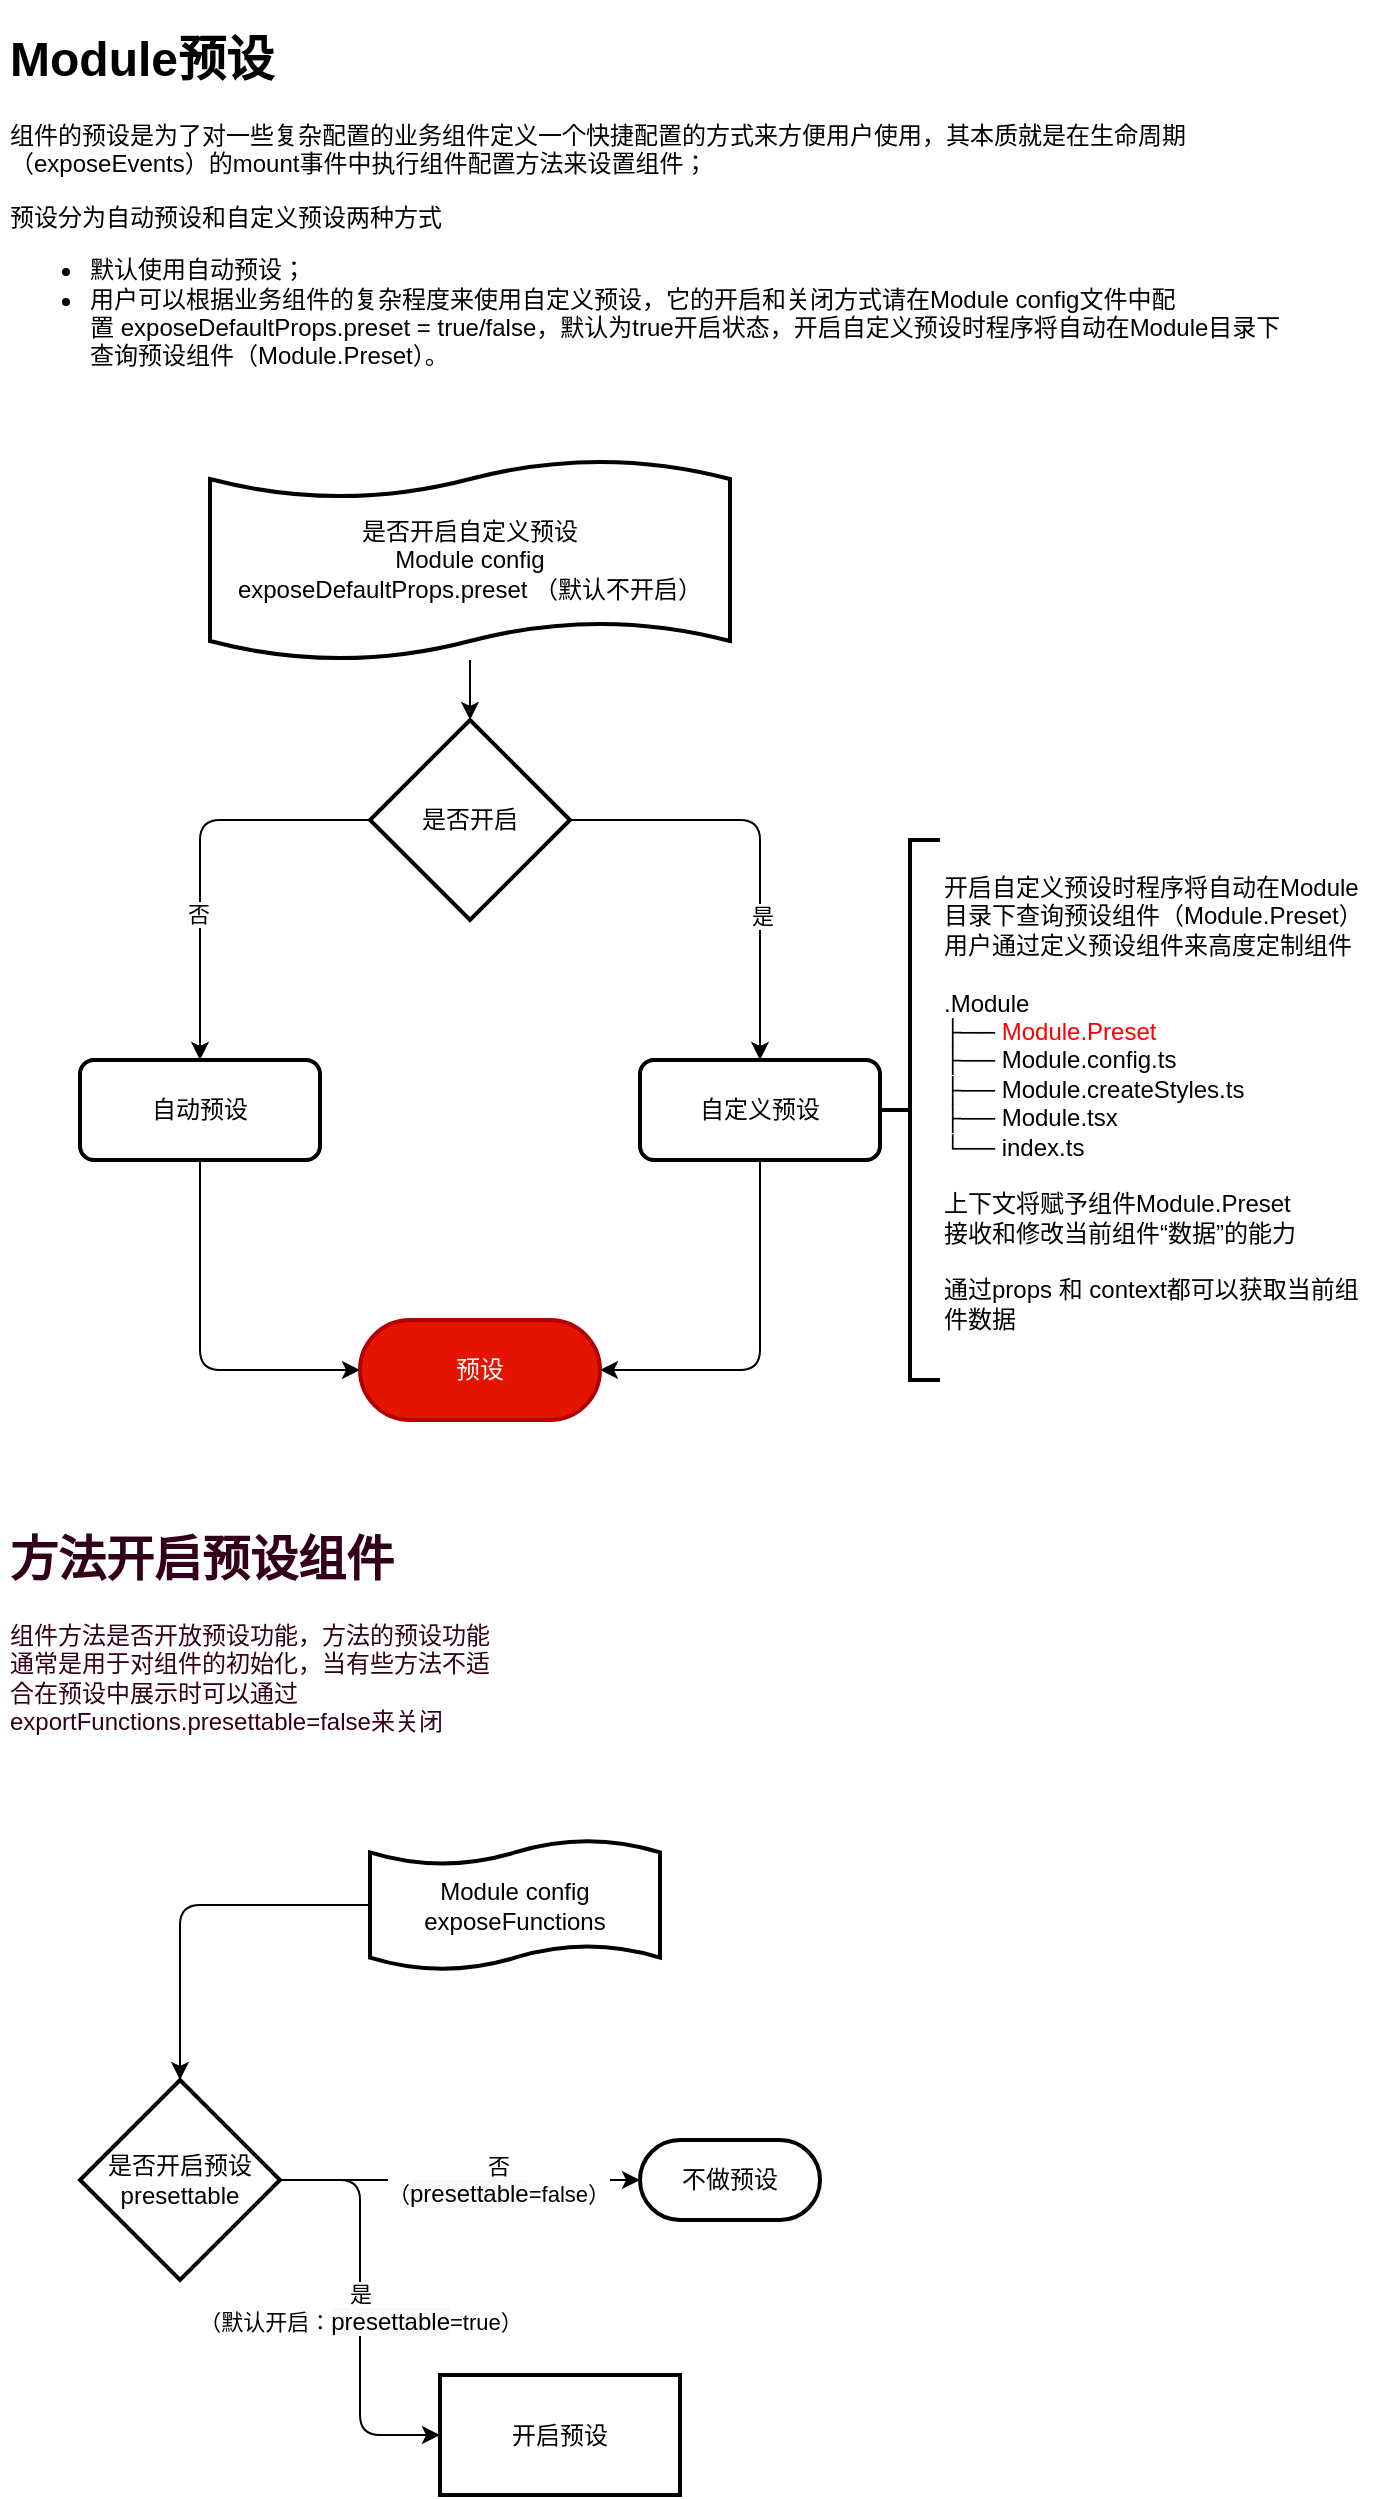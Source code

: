 <mxfile>
    <diagram id="vDk-3dCd-wP7hwEjbzUj" name="第 1 页">
        <mxGraphModel dx="836" dy="645" grid="1" gridSize="10" guides="1" tooltips="1" connect="1" arrows="1" fold="1" page="1" pageScale="1" pageWidth="827" pageHeight="1169" math="0" shadow="0">
            <root>
                <mxCell id="0"/>
                <mxCell id="1" parent="0"/>
                <mxCell id="14" value="" style="edgeStyle=orthogonalEdgeStyle;html=1;strokeColor=default;" edge="1" parent="1" source="2" target="3">
                    <mxGeometry relative="1" as="geometry"/>
                </mxCell>
                <mxCell id="2" value="Module config&lt;br&gt;exposeFunctions" style="shape=tape;whiteSpace=wrap;html=1;strokeWidth=2;size=0.19" vertex="1" parent="1">
                    <mxGeometry x="215" y="940" width="145" height="65" as="geometry"/>
                </mxCell>
                <mxCell id="7" value="是&lt;br&gt;（默认开启：&lt;span style=&quot;font-size: 12px ; background-color: rgb(248 , 249 , 250)&quot;&gt;presettable&lt;/span&gt;=true）" style="edgeStyle=orthogonalEdgeStyle;html=1;entryX=0;entryY=0.5;entryDx=0;entryDy=0;strokeColor=default;" edge="1" parent="1" source="3" target="5">
                    <mxGeometry relative="1" as="geometry"/>
                </mxCell>
                <mxCell id="8" value="" style="edgeStyle=orthogonalEdgeStyle;html=1;exitX=1;exitY=0.5;exitDx=0;exitDy=0;exitPerimeter=0;strokeColor=default;entryX=0;entryY=0.5;entryDx=0;entryDy=0;" edge="1" parent="1" source="3" target="11">
                    <mxGeometry relative="1" as="geometry">
                        <mxPoint x="380" y="1109.5" as="targetPoint"/>
                        <Array as="points"/>
                    </mxGeometry>
                </mxCell>
                <mxCell id="13" value="否&lt;br&gt;（&lt;span style=&quot;font-size: 12px ; background-color: rgb(248 , 249 , 250)&quot;&gt;presettable&lt;/span&gt;=false）" style="edgeLabel;html=1;align=center;verticalAlign=middle;resizable=0;points=[];" vertex="1" connectable="0" parent="8">
                    <mxGeometry x="0.205" relative="1" as="geometry">
                        <mxPoint as="offset"/>
                    </mxGeometry>
                </mxCell>
                <mxCell id="3" value="是否开启预设&lt;br&gt;presettable" style="strokeWidth=2;html=1;shape=mxgraph.flowchart.decision;whiteSpace=wrap;" vertex="1" parent="1">
                    <mxGeometry x="70" y="1060" width="100" height="100" as="geometry"/>
                </mxCell>
                <mxCell id="5" value="开启预设" style="whiteSpace=wrap;html=1;strokeWidth=2;" vertex="1" parent="1">
                    <mxGeometry x="250" y="1207.5" width="120" height="60" as="geometry"/>
                </mxCell>
                <mxCell id="11" value="不做预设" style="rounded=1;whiteSpace=wrap;html=1;arcSize=50;strokeWidth=2;" vertex="1" parent="1">
                    <mxGeometry x="350" y="1090" width="90" height="40" as="geometry"/>
                </mxCell>
                <mxCell id="18" style="edgeStyle=orthogonalEdgeStyle;html=1;entryX=0.5;entryY=0;entryDx=0;entryDy=0;entryPerimeter=0;strokeColor=default;" edge="1" parent="1" source="15" target="17">
                    <mxGeometry relative="1" as="geometry"/>
                </mxCell>
                <mxCell id="15" value="是否开启自定义预设&lt;br&gt;Module config&lt;br&gt;&lt;span style=&quot;text-align: left&quot;&gt;exposeDefaultProps.preset （默认不开启）&lt;/span&gt;" style="shape=tape;whiteSpace=wrap;html=1;strokeWidth=2;size=0.19" vertex="1" parent="1">
                    <mxGeometry x="135" y="250" width="260" height="100" as="geometry"/>
                </mxCell>
                <mxCell id="16" value="&lt;h1&gt;Module预设&lt;/h1&gt;&lt;p&gt;组件的预设是为了对一些复杂配置的业务组件定义一个快捷配置的方式来方便用户使用，其本质就是在生命周期（exposeEvents）的mount事件中执行组件配置方法来设置组件；&lt;/p&gt;&lt;p&gt;预设分为自动预设和自定义预设两种方式&lt;/p&gt;&lt;p&gt;&lt;/p&gt;&lt;ul&gt;&lt;li&gt;默认使用自动预设；&lt;/li&gt;&lt;li&gt;用户可以根据业务组件的复杂程度来使用自定义预设，它的开启和关闭方式请在&lt;span style=&quot;text-align: center&quot;&gt;Module config文件中配置&lt;/span&gt;&amp;nbsp;exposeDefaultProps.preset = true/false，默认为true开启状态，开启自定义预设时程序将自动在Module目录下查询预设组件（Module.Preset）。&lt;br&gt;&lt;/li&gt;&lt;/ul&gt;&lt;p&gt;&lt;/p&gt;" style="text;html=1;strokeColor=none;fillColor=none;spacing=5;spacingTop=-20;whiteSpace=wrap;overflow=hidden;rounded=0;" vertex="1" parent="1">
                    <mxGeometry x="30" y="30" width="650" height="240" as="geometry"/>
                </mxCell>
                <mxCell id="23" style="edgeStyle=orthogonalEdgeStyle;html=1;exitX=0;exitY=0.5;exitDx=0;exitDy=0;exitPerimeter=0;entryX=0.5;entryY=0;entryDx=0;entryDy=0;strokeColor=default;" edge="1" parent="1" source="17" target="22">
                    <mxGeometry relative="1" as="geometry"/>
                </mxCell>
                <mxCell id="26" value="否" style="edgeLabel;html=1;align=center;verticalAlign=middle;resizable=0;points=[];" vertex="1" connectable="0" parent="23">
                    <mxGeometry x="0.285" y="-1" relative="1" as="geometry">
                        <mxPoint as="offset"/>
                    </mxGeometry>
                </mxCell>
                <mxCell id="24" style="edgeStyle=orthogonalEdgeStyle;html=1;exitX=1;exitY=0.5;exitDx=0;exitDy=0;exitPerimeter=0;entryX=0.5;entryY=0;entryDx=0;entryDy=0;strokeColor=default;" edge="1" parent="1" source="17" target="21">
                    <mxGeometry relative="1" as="geometry"/>
                </mxCell>
                <mxCell id="27" value="是" style="edgeLabel;html=1;align=center;verticalAlign=middle;resizable=0;points=[];" vertex="1" connectable="0" parent="24">
                    <mxGeometry x="0.326" y="1" relative="1" as="geometry">
                        <mxPoint as="offset"/>
                    </mxGeometry>
                </mxCell>
                <mxCell id="17" value="是否开启" style="strokeWidth=2;html=1;shape=mxgraph.flowchart.decision;whiteSpace=wrap;" vertex="1" parent="1">
                    <mxGeometry x="215" y="380" width="100" height="100" as="geometry"/>
                </mxCell>
                <mxCell id="20" value="预设" style="rounded=1;whiteSpace=wrap;html=1;absoluteArcSize=1;arcSize=120;strokeWidth=2;fillColor=#e51400;fontColor=#ffffff;strokeColor=#B20000;" vertex="1" parent="1">
                    <mxGeometry x="210" y="680" width="120" height="50" as="geometry"/>
                </mxCell>
                <mxCell id="29" style="edgeStyle=orthogonalEdgeStyle;html=1;exitX=0.5;exitY=1;exitDx=0;exitDy=0;entryX=1;entryY=0.5;entryDx=0;entryDy=0;strokeColor=default;" edge="1" parent="1" source="21" target="20">
                    <mxGeometry relative="1" as="geometry"/>
                </mxCell>
                <mxCell id="21" value="自定义预设" style="rounded=1;whiteSpace=wrap;html=1;absoluteArcSize=1;arcSize=14;strokeWidth=2;" vertex="1" parent="1">
                    <mxGeometry x="350" y="550" width="120" height="50" as="geometry"/>
                </mxCell>
                <mxCell id="28" style="edgeStyle=orthogonalEdgeStyle;html=1;exitX=0.5;exitY=1;exitDx=0;exitDy=0;entryX=0;entryY=0.5;entryDx=0;entryDy=0;strokeColor=default;" edge="1" parent="1" source="22" target="20">
                    <mxGeometry relative="1" as="geometry"/>
                </mxCell>
                <mxCell id="22" value="自动预设" style="rounded=1;whiteSpace=wrap;html=1;absoluteArcSize=1;arcSize=14;strokeWidth=2;" vertex="1" parent="1">
                    <mxGeometry x="70" y="550" width="120" height="50" as="geometry"/>
                </mxCell>
                <mxCell id="30" value="" style="strokeWidth=2;html=1;shape=mxgraph.flowchart.annotation_2;align=left;labelPosition=right;pointerEvents=1;fontColor=#E6E6E6;" vertex="1" parent="1">
                    <mxGeometry x="470" y="440" width="30" height="270" as="geometry"/>
                </mxCell>
                <mxCell id="32" value="开启自定义预设时程序将自动在Module目录下查询预设组件（Module.Preset）&lt;br&gt;用户通过定义预设组件来高度定制组件&lt;br&gt;&lt;br&gt;&lt;div&gt;.Module&lt;/div&gt;&lt;div&gt;├── &lt;font color=&quot;#ff0000&quot;&gt;Module.Preset&lt;/font&gt;&lt;/div&gt;&lt;div&gt;├── Module.config.ts&lt;/div&gt;&lt;div&gt;├── Module.createStyles.ts&lt;/div&gt;&lt;div&gt;├── Module.tsx&lt;/div&gt;&lt;div&gt;└── index.ts&lt;/div&gt;&lt;div&gt;&lt;br&gt;&lt;/div&gt;&lt;div&gt;上下文将赋予组件Module.Preset&lt;/div&gt;&lt;div&gt;接收和修改当前组件“数据”的能力&lt;/div&gt;&lt;div&gt;&lt;br&gt;&lt;/div&gt;&lt;div&gt;通过props 和 context都可以获取当前组件数据&lt;/div&gt;" style="text;html=1;strokeColor=none;fillColor=none;align=left;verticalAlign=top;whiteSpace=wrap;rounded=0;" vertex="1" parent="1">
                    <mxGeometry x="500" y="450" width="220" height="250" as="geometry"/>
                </mxCell>
                <mxCell id="34" value="&lt;h1&gt;方法开启预设组件&lt;/h1&gt;&lt;p&gt;组件方法是否开放预设功能，方法的预设功能通常是用于对组件的初始化，当有些方法不适合在预设中展示时可以通过exportFunctions.presettable=false来关闭&lt;/p&gt;" style="text;html=1;strokeColor=none;fillColor=none;spacing=5;spacingTop=-20;whiteSpace=wrap;overflow=hidden;rounded=0;fontColor=#33001A;" vertex="1" parent="1">
                    <mxGeometry x="30" y="780" width="250" height="120" as="geometry"/>
                </mxCell>
            </root>
        </mxGraphModel>
    </diagram>
</mxfile>